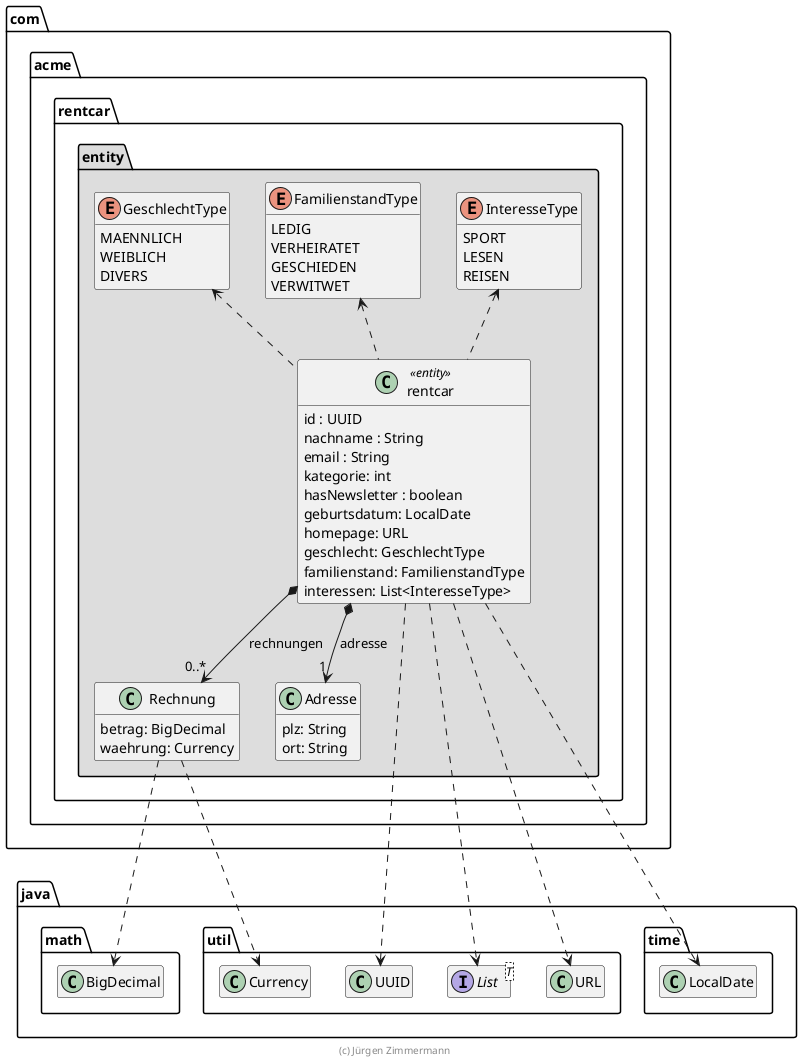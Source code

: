 ' Copyright (C) 2019 - present Juergen Zimmermann, Hochschule Karlsruhe
'
' This program is free software: you can redistribute it and/or modify
' it under the terms of the GNU General Public License as published by
' the Free Software Foundation, either version 3 of the License, or
' (at your option) any later version.
'
' This program is distributed in the hope that it will be useful,
' but WITHOUT ANY WARRANTY; without even the implied warranty of
' MERCHANTABILITY or FITNESS FOR A PARTICULAR PURPOSE.  See the
' GNU General Public License for more details.
'
' You should have received a copy of the GNU General Public License
' along with this program.  If not, see <https://www.gnu.org/licenses/>.
@startuml rentcar

skinparam classAttributeIconSize 0
' skinparam monochrome true

package java {
    package util {
        class UUID
        interface List<T>
        class URL
        class Currency
    }

    package math {
        class BigDecimal
    }

    package time {
        class LocalDate
    }
}

package com.acme.rentcar.entity #DDDDDD {
    class Rechnung {
        betrag: BigDecimal
        waehrung: Currency
    }

    class Adresse {
        plz: String
        ort: String
    }

    enum GeschlechtType {
        MAENNLICH
        WEIBLICH
        DIVERS
    }

    enum FamilienstandType {
        LEDIG
        VERHEIRATET
        GESCHIEDEN
        VERWITWET
    }

    enum InteresseType {
        SPORT
        LESEN
        REISEN
    }

    class rentcar << entity >> {
        id : UUID
        nachname : String
        email : String
        kategorie: int
        hasNewsletter : boolean
        geburtsdatum: LocalDate
        homepage: URL
        geschlecht: GeschlechtType
        familienstand: FamilienstandType
        interessen: List<InteresseType>
    }

    rentcar *--> "0..*" Rechnung : rechnungen
    rentcar *--> "1" Adresse : adresse
    rentcar .up.> GeschlechtType
    rentcar .up.> FamilienstandType
    rentcar .up.> InteresseType

    rentcar ..> UUID
    rentcar ..> LocalDate
    rentcar ..> List
    rentcar ..> URL

    Rechnung ..> Currency
    Rechnung ..> BigDecimal
}

hide empty members

footer (c) Jürgen Zimmermann

@enduml
